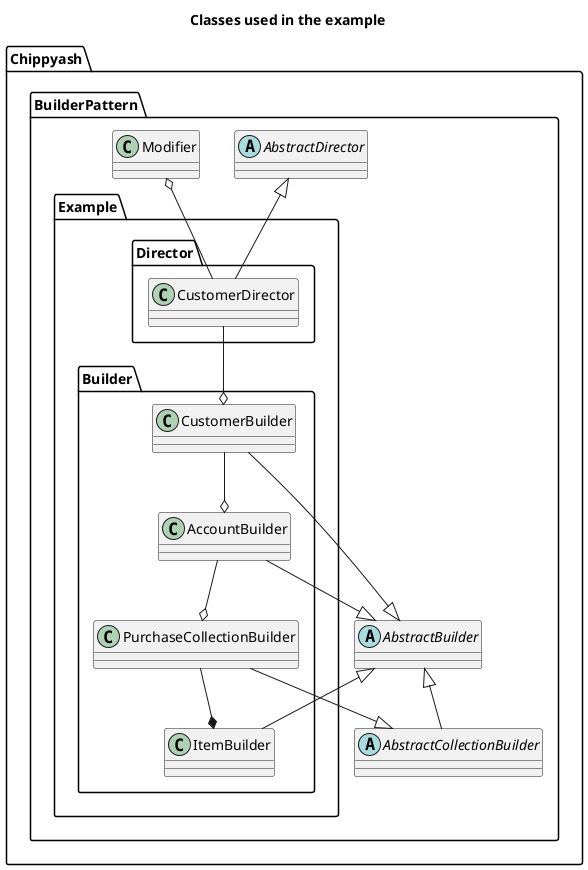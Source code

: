 @startuml
title Classes used in the example

namespace Chippyash.BuilderPattern {
    abstract class AbstractBuilder
    abstract class AbstractCollectionBuilder
    abstract class AbstractDirector
    class Modifier

    namespace Example {

        namespace Builder {
            class AccountBuilder
            class CustomerBuilder
            class ItemBuilder
            class PurchaseCollectionBuilder

            PurchaseCollectionBuilder --* ItemBuilder
            AccountBuilder --o PurchaseCollectionBuilder
            CustomerBuilder --o AccountBuilder
        }

        namespace Director {
            class CustomerDirector
        }

        Director.CustomerDirector --o Builder.CustomerBuilder
        Builder.CustomerBuilder --|> Chippyash.BuilderPattern.AbstractBuilder
        Builder.AccountBuilder --|> Chippyash.BuilderPattern.AbstractBuilder
        Builder.ItemBuilder --|> Chippyash.BuilderPattern.AbstractBuilder
        Chippyash.BuilderPattern.AbstractCollectionBuilder <|-- Builder.PurchaseCollectionBuilder
        Chippyash.BuilderPattern.AbstractDirector <|-- Director.CustomerDirector
        Chippyash.BuilderPattern.Modifier o-- Director.CustomerDirector
    }

    AbstractBuilder <|-- AbstractCollectionBuilder

}
@enduml